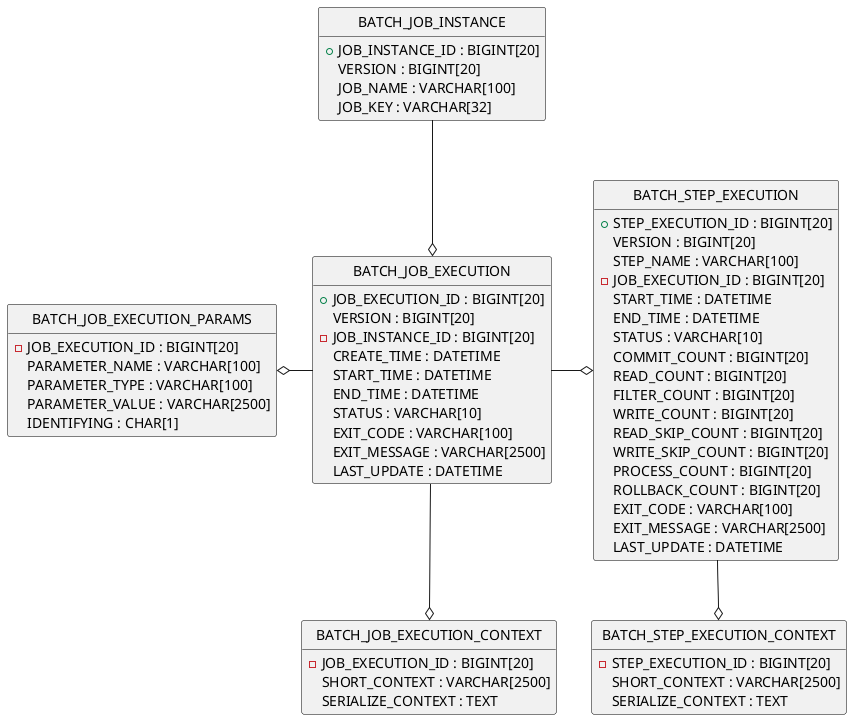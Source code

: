 @startuml

hide class circle
hide empty methods

class BATCH_JOB_INSTANCE {
  + JOB_INSTANCE_ID : BIGINT[20]
  VERSION : BIGINT[20]
  JOB_NAME : VARCHAR[100]
  JOB_KEY : VARCHAR[32]
}

class BATCH_JOB_EXECUTION {
  + JOB_EXECUTION_ID : BIGINT[20]
  VERSION : BIGINT[20]
  - JOB_INSTANCE_ID : BIGINT[20]
  CREATE_TIME : DATETIME
  START_TIME : DATETIME
  END_TIME : DATETIME
  STATUS : VARCHAR[10]
  EXIT_CODE : VARCHAR[100]
  EXIT_MESSAGE : VARCHAR[2500]
  LAST_UPDATE : DATETIME
}

class BATCH_JOB_EXECUTION_PARAMS {
  - JOB_EXECUTION_ID : BIGINT[20]
  PARAMETER_NAME : VARCHAR[100]
  PARAMETER_TYPE : VARCHAR[100]
  PARAMETER_VALUE : VARCHAR[2500]
  IDENTIFYING : CHAR[1]
}
class BATCH_JOB_EXECUTION_CONTEXT {
  - JOB_EXECUTION_ID : BIGINT[20]
  SHORT_CONTEXT : VARCHAR[2500]
  SERIALIZE_CONTEXT : TEXT
}

class BATCH_STEP_EXECUTION {
  + STEP_EXECUTION_ID : BIGINT[20]
  VERSION : BIGINT[20]
  STEP_NAME : VARCHAR[100]
  - JOB_EXECUTION_ID : BIGINT[20]
  START_TIME : DATETIME
  END_TIME : DATETIME
  STATUS : VARCHAR[10]
  COMMIT_COUNT : BIGINT[20]
  READ_COUNT : BIGINT[20]
  FILTER_COUNT : BIGINT[20]
  WRITE_COUNT : BIGINT[20]
  READ_SKIP_COUNT : BIGINT[20]
  WRITE_SKIP_COUNT : BIGINT[20]
  PROCESS_COUNT : BIGINT[20]
  ROLLBACK_COUNT : BIGINT[20]
  EXIT_CODE : VARCHAR[100]
  EXIT_MESSAGE : VARCHAR[2500]
  LAST_UPDATE : DATETIME
}

class BATCH_STEP_EXECUTION_CONTEXT {
  - STEP_EXECUTION_ID : BIGINT[20]
  SHORT_CONTEXT : VARCHAR[2500]
  SERIALIZE_CONTEXT : TEXT
}


BATCH_JOB_INSTANCE --o BATCH_JOB_EXECUTION
BATCH_JOB_EXECUTION -left-o BATCH_JOB_EXECUTION_PARAMS
BATCH_JOB_EXECUTION --o BATCH_JOB_EXECUTION_CONTEXT
BATCH_JOB_EXECUTION -right-o BATCH_STEP_EXECUTION
BATCH_STEP_EXECUTION --o BATCH_STEP_EXECUTION_CONTEXT

'Set styles such as format and color of each figure
skinparam Note {
  BackgroundColor #b1f8fa
  BorderColor black
}

skinparam Class {
  BorderColor black
  ArrowColor black
}

skinparam Sequence {
  BorderColor black
  ActorBorderColor black
  ArrowColor black
  LifeLineBorderColor black
  BoxLineColor black
  ParticipantBorderColor black
}

skinparam componentStyle uml2

skinparam Component {
  BorderColor black
  ArrowColor black
}

skinparam Interface {
  BorderColor black
  ArrowColor black
}

@enduml
